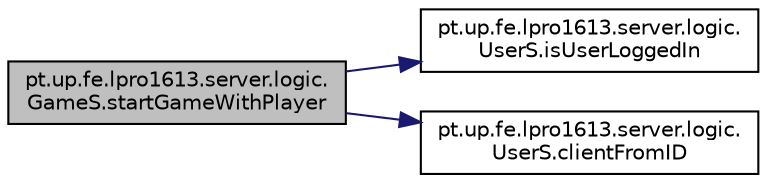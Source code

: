digraph "pt.up.fe.lpro1613.server.logic.GameS.startGameWithPlayer"
{
  edge [fontname="Helvetica",fontsize="10",labelfontname="Helvetica",labelfontsize="10"];
  node [fontname="Helvetica",fontsize="10",shape=record];
  rankdir="LR";
  Node46 [label="pt.up.fe.lpro1613.server.logic.\lGameS.startGameWithPlayer",height=0.2,width=0.4,color="black", fillcolor="grey75", style="filled", fontcolor="black"];
  Node46 -> Node47 [color="midnightblue",fontsize="10",style="solid"];
  Node47 [label="pt.up.fe.lpro1613.server.logic.\lUserS.isUserLoggedIn",height=0.2,width=0.4,color="black", fillcolor="white", style="filled",URL="$classpt_1_1up_1_1fe_1_1lpro1613_1_1server_1_1logic_1_1_user_s.html#af0725775fa11525afa9299d198d69b2a"];
  Node46 -> Node48 [color="midnightblue",fontsize="10",style="solid"];
  Node48 [label="pt.up.fe.lpro1613.server.logic.\lUserS.clientFromID",height=0.2,width=0.4,color="black", fillcolor="white", style="filled",URL="$classpt_1_1up_1_1fe_1_1lpro1613_1_1server_1_1logic_1_1_user_s.html#ac189b4e10d166dd53fb0e135c9565fbc"];
}
